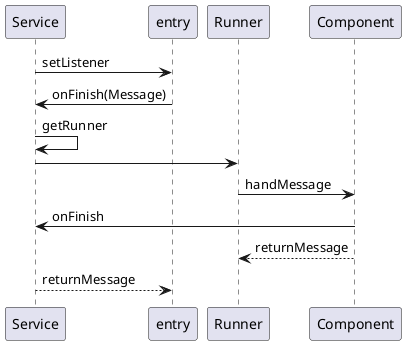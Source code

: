 @startuml
Service  -> entry: setListener
entry -> Service: onFinish(Message)
Service-> Service: getRunner
Service ->Runner
Runner-> Component:handMessage
Component-> Service:onFinish

Runner<-- Component :returnMessage
entry <-- Service: returnMessage

@enduml